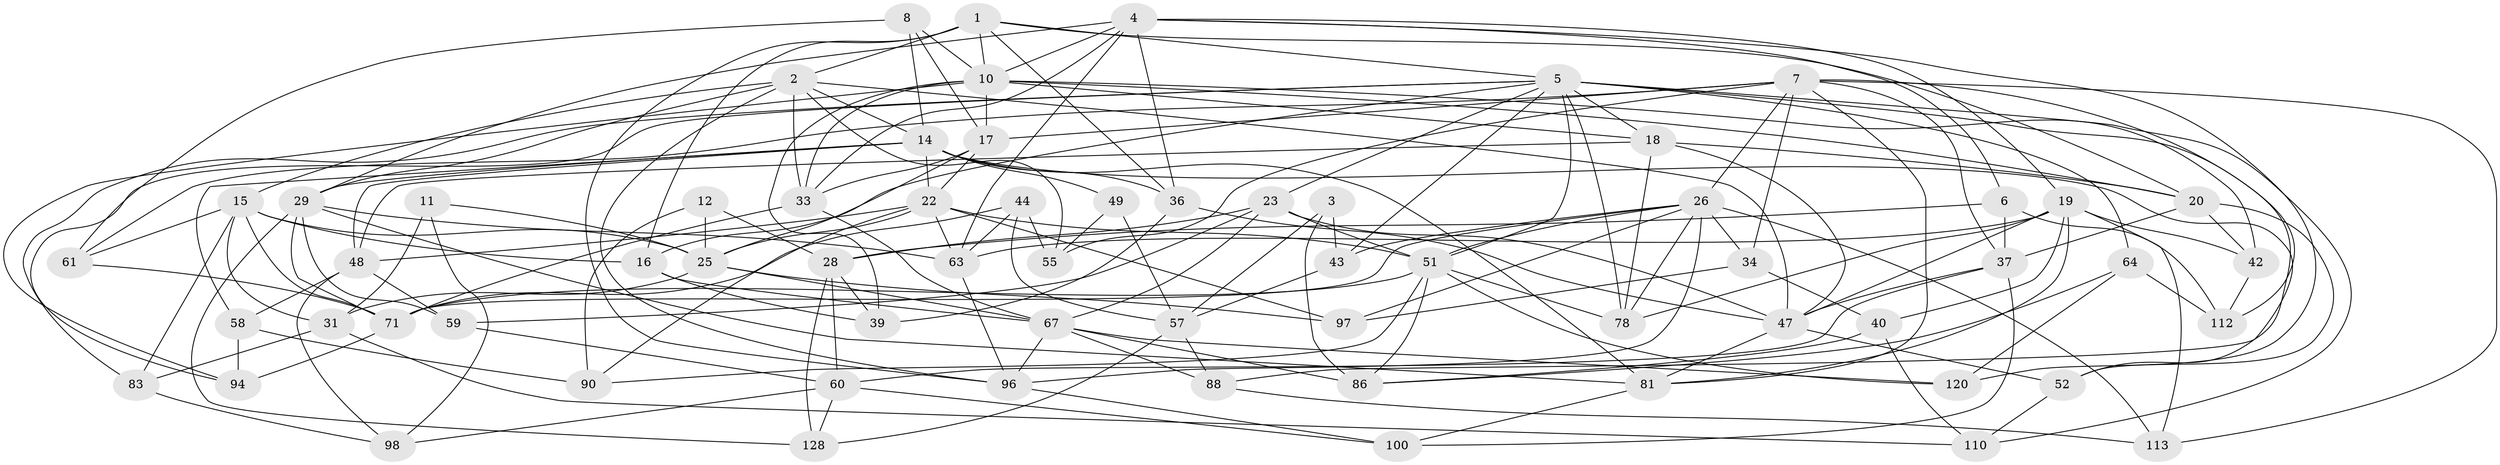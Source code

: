 // original degree distribution, {4: 1.0}
// Generated by graph-tools (version 1.1) at 2025/16/03/09/25 04:16:39]
// undirected, 65 vertices, 182 edges
graph export_dot {
graph [start="1"]
  node [color=gray90,style=filled];
  1 [super="+9+116"];
  2 [super="+127+70"];
  3;
  4 [super="+105+30"];
  5 [super="+50+38"];
  6;
  7 [super="+46+41"];
  8 [super="+13"];
  10 [super="+54+65"];
  11;
  12;
  14 [super="+32+75+56"];
  15 [super="+53"];
  16 [super="+72"];
  17 [super="+21"];
  18 [super="+93"];
  19 [super="+27"];
  20 [super="+114"];
  22 [super="+35"];
  23 [super="+109"];
  25 [super="+69"];
  26 [super="+66"];
  28 [super="+91"];
  29 [super="+122+125"];
  31 [super="+62"];
  33 [super="+45"];
  34;
  36 [super="+77"];
  37 [super="+111"];
  39;
  40;
  42;
  43;
  44;
  47 [super="+85+101"];
  48 [super="+123"];
  49;
  51 [super="+76+73"];
  52;
  55;
  57 [super="+82"];
  58;
  59;
  60 [super="+124"];
  61;
  63 [super="+129"];
  64;
  67 [super="+107"];
  71 [super="+95"];
  78 [super="+89"];
  81 [super="+92"];
  83;
  86 [super="+106"];
  88;
  90;
  94;
  96 [super="+102"];
  97;
  98;
  100;
  110;
  112;
  113;
  120;
  128;
  1 -- 20;
  1 -- 10;
  1 -- 16 [weight=2];
  1 -- 96;
  1 -- 2;
  1 -- 36;
  1 -- 5;
  2 -- 33;
  2 -- 55;
  2 -- 96;
  2 -- 29;
  2 -- 47;
  2 -- 14;
  2 -- 15;
  3 -- 43;
  3 -- 57;
  3 -- 86 [weight=2];
  4 -- 29;
  4 -- 120;
  4 -- 6;
  4 -- 63;
  4 -- 10;
  4 -- 19;
  4 -- 36;
  4 -- 33;
  5 -- 88;
  5 -- 43;
  5 -- 18;
  5 -- 51;
  5 -- 78;
  5 -- 64;
  5 -- 110;
  5 -- 16;
  5 -- 83;
  5 -- 23;
  5 -- 94;
  6 -- 37;
  6 -- 112;
  6 -- 28;
  7 -- 55;
  7 -- 112;
  7 -- 34;
  7 -- 61;
  7 -- 37;
  7 -- 26 [weight=2];
  7 -- 81;
  7 -- 17;
  7 -- 113;
  8 -- 61;
  8 -- 14 [weight=3];
  8 -- 17;
  8 -- 10;
  10 -- 18;
  10 -- 42;
  10 -- 17;
  10 -- 33;
  10 -- 20;
  10 -- 39;
  10 -- 94;
  11 -- 98;
  11 -- 31 [weight=2];
  11 -- 25;
  12 -- 90;
  12 -- 28;
  12 -- 25 [weight=2];
  14 -- 36 [weight=2];
  14 -- 49 [weight=2];
  14 -- 52;
  14 -- 29;
  14 -- 22;
  14 -- 48;
  14 -- 81;
  14 -- 58;
  15 -- 83;
  15 -- 71;
  15 -- 31 [weight=2];
  15 -- 16;
  15 -- 25;
  15 -- 61;
  16 -- 39;
  16 -- 67;
  17 -- 22;
  17 -- 33;
  17 -- 25;
  18 -- 48;
  18 -- 20;
  18 -- 78;
  18 -- 47;
  19 -- 42;
  19 -- 113;
  19 -- 40;
  19 -- 63;
  19 -- 78;
  19 -- 47;
  19 -- 81;
  20 -- 52;
  20 -- 37;
  20 -- 42;
  22 -- 48;
  22 -- 63;
  22 -- 97;
  22 -- 51;
  22 -- 90;
  22 -- 25;
  23 -- 67;
  23 -- 51;
  23 -- 59;
  23 -- 47;
  23 -- 28;
  25 -- 97;
  25 -- 67;
  25 -- 31 [weight=2];
  26 -- 78;
  26 -- 34;
  26 -- 51;
  26 -- 96;
  26 -- 113;
  26 -- 97;
  26 -- 71;
  26 -- 43;
  28 -- 39;
  28 -- 60;
  28 -- 128;
  29 -- 63;
  29 -- 128;
  29 -- 59;
  29 -- 81;
  29 -- 71;
  31 -- 83;
  31 -- 110;
  33 -- 67;
  33 -- 71;
  34 -- 97;
  34 -- 40;
  36 -- 39;
  36 -- 47;
  37 -- 100;
  37 -- 47;
  37 -- 60;
  40 -- 110;
  40 -- 86;
  42 -- 112;
  43 -- 57;
  44 -- 55;
  44 -- 71;
  44 -- 63;
  44 -- 57;
  47 -- 81;
  47 -- 52;
  48 -- 59;
  48 -- 58;
  48 -- 98;
  49 -- 55;
  49 -- 57;
  51 -- 78 [weight=2];
  51 -- 90;
  51 -- 120;
  51 -- 86;
  51 -- 71;
  52 -- 110;
  57 -- 128;
  57 -- 88;
  58 -- 90;
  58 -- 94;
  59 -- 60;
  60 -- 128;
  60 -- 100;
  60 -- 98;
  61 -- 71;
  63 -- 96;
  64 -- 120;
  64 -- 112;
  64 -- 86;
  67 -- 86;
  67 -- 120;
  67 -- 88;
  67 -- 96;
  71 -- 94;
  81 -- 100;
  83 -- 98;
  88 -- 113;
  96 -- 100;
}

